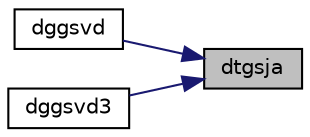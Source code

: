 digraph "dtgsja"
{
 // LATEX_PDF_SIZE
  edge [fontname="Helvetica",fontsize="10",labelfontname="Helvetica",labelfontsize="10"];
  node [fontname="Helvetica",fontsize="10",shape=record];
  rankdir="RL";
  Node1 [label="dtgsja",height=0.2,width=0.4,color="black", fillcolor="grey75", style="filled", fontcolor="black",tooltip="DTGSJA"];
  Node1 -> Node2 [dir="back",color="midnightblue",fontsize="10",style="solid",fontname="Helvetica"];
  Node2 [label="dggsvd",height=0.2,width=0.4,color="black", fillcolor="white", style="filled",URL="$dggsvd_8f.html#af81db37b433882a26f692aeff19f002e",tooltip="DGGSVD computes the singular value decomposition (SVD) for OTHER matrices"];
  Node1 -> Node3 [dir="back",color="midnightblue",fontsize="10",style="solid",fontname="Helvetica"];
  Node3 [label="dggsvd3",height=0.2,width=0.4,color="black", fillcolor="white", style="filled",URL="$dggsvd3_8f.html#ab6c743f531c1b87922eb811cbc3ef645",tooltip="DGGSVD3 computes the singular value decomposition (SVD) for OTHER matrices"];
}
